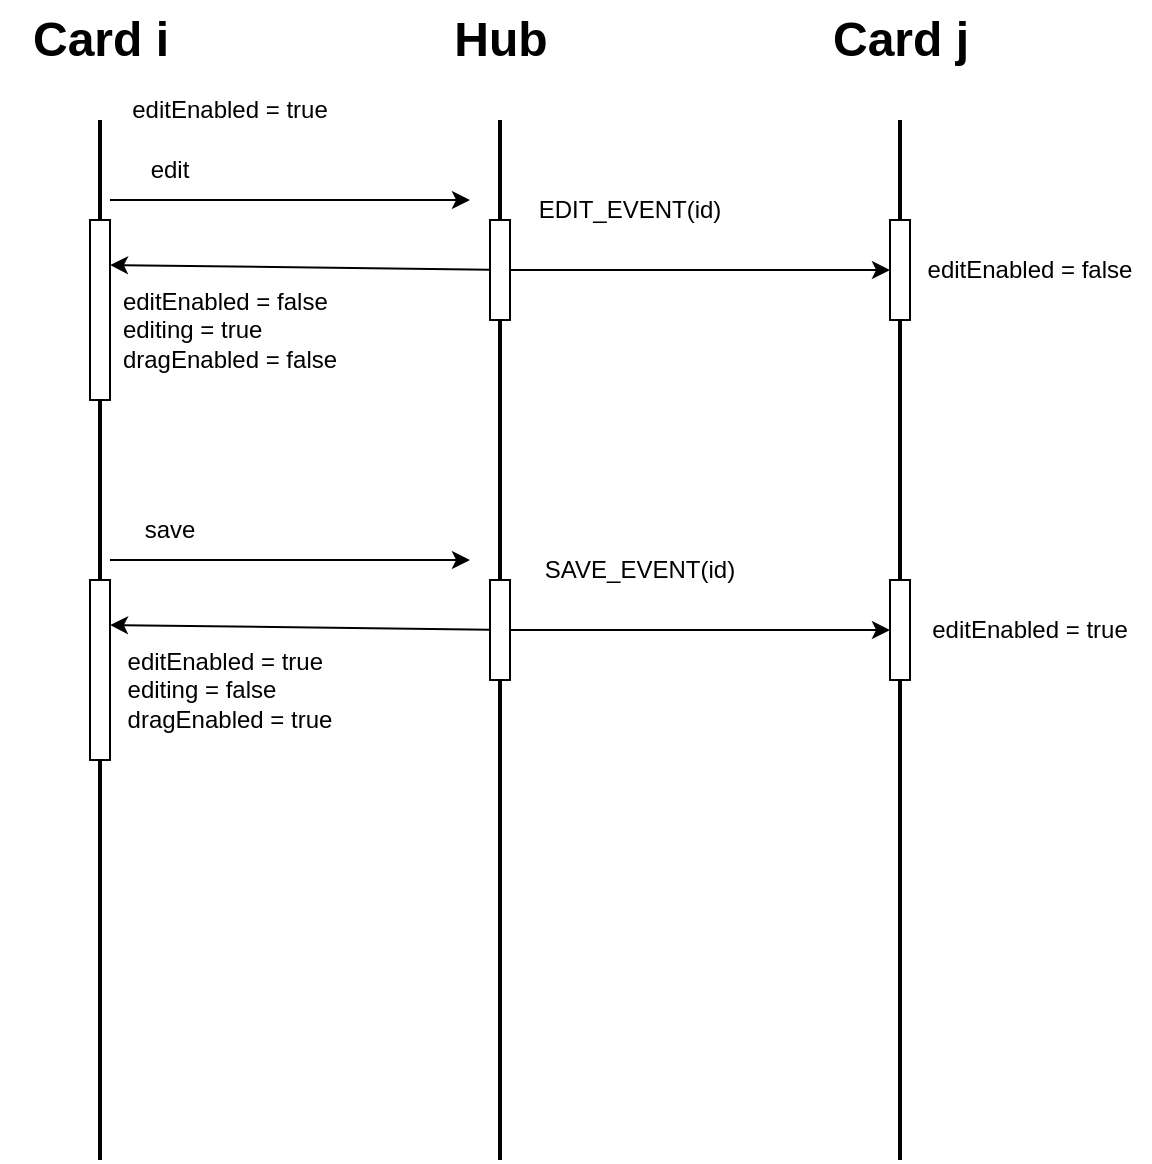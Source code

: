 <mxfile>
    <diagram id="B9H9l-QH9owiUVc_wjZV" name="Page-1">
        <mxGraphModel dx="467" dy="411" grid="1" gridSize="10" guides="1" tooltips="1" connect="1" arrows="1" fold="1" page="1" pageScale="1" pageWidth="850" pageHeight="1100" math="0" shadow="0">
            <root>
                <mxCell id="0"/>
                <mxCell id="1" parent="0"/>
                <mxCell id="2" value="" style="line;strokeWidth=2;direction=south;html=1;" vertex="1" parent="1">
                    <mxGeometry x="110" y="120" width="10" height="520" as="geometry"/>
                </mxCell>
                <mxCell id="3" value="Card i" style="text;strokeColor=none;fillColor=none;html=1;fontSize=24;fontStyle=1;verticalAlign=middle;align=center;" vertex="1" parent="1">
                    <mxGeometry x="65" y="60" width="100" height="40" as="geometry"/>
                </mxCell>
                <mxCell id="4" value="Hub" style="text;strokeColor=none;fillColor=none;html=1;fontSize=24;fontStyle=1;verticalAlign=middle;align=center;" vertex="1" parent="1">
                    <mxGeometry x="265" y="60" width="100" height="40" as="geometry"/>
                </mxCell>
                <mxCell id="5" value="" style="line;strokeWidth=2;direction=south;html=1;" vertex="1" parent="1">
                    <mxGeometry x="310" y="120" width="10" height="520" as="geometry"/>
                </mxCell>
                <mxCell id="8" value="" style="line;strokeWidth=2;direction=south;html=1;" vertex="1" parent="1">
                    <mxGeometry x="510" y="120" width="10" height="520" as="geometry"/>
                </mxCell>
                <mxCell id="9" value="Card j" style="text;strokeColor=none;fillColor=none;html=1;fontSize=24;fontStyle=1;verticalAlign=middle;align=center;" vertex="1" parent="1">
                    <mxGeometry x="465" y="60" width="100" height="40" as="geometry"/>
                </mxCell>
                <mxCell id="10" value="editEnabled = true" style="text;html=1;strokeColor=none;fillColor=none;align=center;verticalAlign=middle;whiteSpace=wrap;rounded=0;" vertex="1" parent="1">
                    <mxGeometry x="120" y="100" width="120" height="30" as="geometry"/>
                </mxCell>
                <mxCell id="12" value="" style="endArrow=classic;html=1;" edge="1" parent="1">
                    <mxGeometry width="50" height="50" relative="1" as="geometry">
                        <mxPoint x="120" y="160" as="sourcePoint"/>
                        <mxPoint x="300" y="160" as="targetPoint"/>
                    </mxGeometry>
                </mxCell>
                <mxCell id="13" value="edit" style="text;html=1;strokeColor=none;fillColor=none;align=center;verticalAlign=middle;whiteSpace=wrap;rounded=0;" vertex="1" parent="1">
                    <mxGeometry x="120" y="130" width="60" height="30" as="geometry"/>
                </mxCell>
                <mxCell id="24" value="" style="edgeStyle=none;html=1;" edge="1" parent="1" source="16" target="23">
                    <mxGeometry relative="1" as="geometry"/>
                </mxCell>
                <mxCell id="30" value="" style="edgeStyle=none;html=1;entryX=1;entryY=0.25;entryDx=0;entryDy=0;" edge="1" parent="1" source="16" target="29">
                    <mxGeometry relative="1" as="geometry"/>
                </mxCell>
                <mxCell id="16" value="" style="rounded=0;whiteSpace=wrap;html=1;" vertex="1" parent="1">
                    <mxGeometry x="310" y="170" width="10" height="50" as="geometry"/>
                </mxCell>
                <mxCell id="23" value="" style="rounded=0;whiteSpace=wrap;html=1;" vertex="1" parent="1">
                    <mxGeometry x="510" y="170" width="10" height="50" as="geometry"/>
                </mxCell>
                <mxCell id="25" value="editEnabled = false" style="text;html=1;strokeColor=none;fillColor=none;align=center;verticalAlign=middle;whiteSpace=wrap;rounded=0;" vertex="1" parent="1">
                    <mxGeometry x="520" y="180" width="120" height="30" as="geometry"/>
                </mxCell>
                <mxCell id="26" value="&lt;div style=&quot;text-align: left;&quot;&gt;&lt;span style=&quot;background-color: initial;&quot;&gt;editEnabled = false&lt;/span&gt;&lt;/div&gt;&lt;div style=&quot;text-align: left;&quot;&gt;&lt;span style=&quot;background-color: initial;&quot;&gt;editing = true&lt;/span&gt;&lt;/div&gt;&lt;div style=&quot;text-align: left;&quot;&gt;&lt;span style=&quot;background-color: initial;&quot;&gt;dragEnabled = false&lt;/span&gt;&lt;/div&gt;" style="text;html=1;strokeColor=none;fillColor=none;align=center;verticalAlign=middle;whiteSpace=wrap;rounded=0;" vertex="1" parent="1">
                    <mxGeometry x="120" y="200" width="120" height="50" as="geometry"/>
                </mxCell>
                <mxCell id="29" value="" style="rounded=0;whiteSpace=wrap;html=1;" vertex="1" parent="1">
                    <mxGeometry x="110" y="170" width="10" height="90" as="geometry"/>
                </mxCell>
                <mxCell id="32" value="" style="endArrow=classic;html=1;" edge="1" parent="1">
                    <mxGeometry width="50" height="50" relative="1" as="geometry">
                        <mxPoint x="120" y="340" as="sourcePoint"/>
                        <mxPoint x="300" y="340" as="targetPoint"/>
                    </mxGeometry>
                </mxCell>
                <mxCell id="33" value="save" style="text;html=1;strokeColor=none;fillColor=none;align=center;verticalAlign=middle;whiteSpace=wrap;rounded=0;" vertex="1" parent="1">
                    <mxGeometry x="120" y="310" width="60" height="30" as="geometry"/>
                </mxCell>
                <mxCell id="34" value="" style="edgeStyle=none;html=1;" edge="1" parent="1" source="36" target="37">
                    <mxGeometry relative="1" as="geometry"/>
                </mxCell>
                <mxCell id="35" value="" style="edgeStyle=none;html=1;entryX=1;entryY=0.25;entryDx=0;entryDy=0;" edge="1" parent="1" source="36" target="40">
                    <mxGeometry relative="1" as="geometry"/>
                </mxCell>
                <mxCell id="36" value="" style="rounded=0;whiteSpace=wrap;html=1;" vertex="1" parent="1">
                    <mxGeometry x="310" y="350" width="10" height="50" as="geometry"/>
                </mxCell>
                <mxCell id="37" value="" style="rounded=0;whiteSpace=wrap;html=1;" vertex="1" parent="1">
                    <mxGeometry x="510" y="350" width="10" height="50" as="geometry"/>
                </mxCell>
                <mxCell id="38" value="editEnabled = true" style="text;html=1;strokeColor=none;fillColor=none;align=center;verticalAlign=middle;whiteSpace=wrap;rounded=0;" vertex="1" parent="1">
                    <mxGeometry x="520" y="360" width="120" height="30" as="geometry"/>
                </mxCell>
                <mxCell id="39" value="&lt;div style=&quot;text-align: left;&quot;&gt;&lt;span style=&quot;background-color: initial;&quot;&gt;editEnabled = true&lt;/span&gt;&lt;/div&gt;&lt;div style=&quot;text-align: left;&quot;&gt;&lt;span style=&quot;background-color: initial;&quot;&gt;editing = false&lt;/span&gt;&lt;/div&gt;&lt;div style=&quot;text-align: left;&quot;&gt;&lt;span style=&quot;background-color: initial;&quot;&gt;dragEnabled = true&lt;/span&gt;&lt;/div&gt;" style="text;html=1;strokeColor=none;fillColor=none;align=center;verticalAlign=middle;whiteSpace=wrap;rounded=0;" vertex="1" parent="1">
                    <mxGeometry x="120" y="380" width="120" height="50" as="geometry"/>
                </mxCell>
                <mxCell id="40" value="" style="rounded=0;whiteSpace=wrap;html=1;" vertex="1" parent="1">
                    <mxGeometry x="110" y="350" width="10" height="90" as="geometry"/>
                </mxCell>
                <mxCell id="41" value="EDIT_EVENT(id)" style="text;html=1;strokeColor=none;fillColor=none;align=center;verticalAlign=middle;whiteSpace=wrap;rounded=0;" vertex="1" parent="1">
                    <mxGeometry x="330" y="150" width="100" height="30" as="geometry"/>
                </mxCell>
                <mxCell id="42" value="SAVE_EVENT(id)" style="text;html=1;strokeColor=none;fillColor=none;align=center;verticalAlign=middle;whiteSpace=wrap;rounded=0;" vertex="1" parent="1">
                    <mxGeometry x="330" y="330" width="110" height="30" as="geometry"/>
                </mxCell>
            </root>
        </mxGraphModel>
    </diagram>
</mxfile>